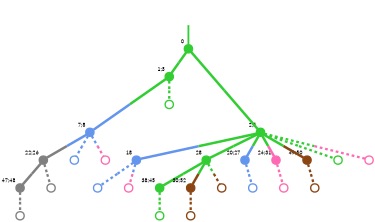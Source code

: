 strict digraph  {
graph[splines=false]; nodesep=0.7; rankdir=TB; ranksep=0.6; forcelabels=true; dpi=600; size=2.5;
0 [color="#32cd32ff", fillcolor="#32cd32ff", fixedsize=true, fontname=Lato, fontsize="12pt", height="0.25", label="", penwidth=3, shape=circle, style=filled, xlabel=0];
1 [color="#32cd32ff", fillcolor="#32cd32ff", fixedsize=true, fontname=Lato, fontsize="12pt", height="0.25", label="", penwidth=3, shape=circle, style=filled, xlabel="1;3"];
4 [color="#32cd32ff", fillcolor="#32cd32ff", fixedsize=true, fontname=Lato, fontsize="12pt", height="0.25", label="", penwidth=3, shape=circle, style=filled, xlabel="2;5"];
2 [color="#6495edff", fillcolor="#6495edff", fixedsize=true, fontname=Lato, fontsize="12pt", height="0.25", label="", penwidth=3, shape=circle, style=filled, xlabel="7;8"];
13 [color="#32cd32ff", fillcolor="#32cd32ff", fixedsize=true, fontname=Lato, fontsize="12pt", height="0.25", label="", penwidth=3, shape=circle, style=solid, xlabel=""];
7 [color="#808080ff", fillcolor="#808080ff", fixedsize=true, fontname=Lato, fontsize="12pt", height="0.25", label="", penwidth=3, shape=circle, style=filled, xlabel="22;26"];
16 [color="#6495edff", fillcolor="#6495edff", fixedsize=true, fontname=Lato, fontsize="12pt", height="0.25", label="", penwidth=3, shape=circle, style=solid, xlabel=""];
19 [color="#ff69b4ff", fillcolor="#ff69b4ff", fixedsize=true, fontname=Lato, fontsize="12pt", height="0.25", label="", penwidth=3, shape=circle, style=solid, xlabel=""];
3 [color="#6495edff", fillcolor="#6495edff", fixedsize=true, fontname=Lato, fontsize="12pt", height="0.25", label="", penwidth=3, shape=circle, style=filled, xlabel=18];
17 [color="#6495edff", fillcolor="#6495edff", fixedsize=true, fontname=Lato, fontsize="12pt", height="0.25", label="", penwidth=3, shape=circle, style=solid, xlabel=""];
20 [color="#ff69b4ff", fillcolor="#ff69b4ff", fixedsize=true, fontname=Lato, fontsize="12pt", height="0.25", label="", penwidth=3, shape=circle, style=solid, xlabel=""];
5 [color="#32cd32ff", fillcolor="#32cd32ff", fixedsize=true, fontname=Lato, fontsize="12pt", height="0.25", label="", penwidth=3, shape=circle, style=filled, xlabel=28];
6 [color="#6495edff", fillcolor="#6495edff", fixedsize=true, fontname=Lato, fontsize="12pt", height="0.25", label="", penwidth=3, shape=circle, style=filled, xlabel="20;27"];
8 [color="#ff69b4ff", fillcolor="#ff69b4ff", fixedsize=true, fontname=Lato, fontsize="12pt", height="0.25", label="", penwidth=3, shape=circle, style=filled, xlabel="24;31"];
11 [color="#8b4513ff", fillcolor="#8b4513ff", fixedsize=true, fontname=Lato, fontsize="12pt", height="0.25", label="", penwidth=3, shape=circle, style=filled, xlabel="49;50"];
14 [color="#32cd32ff", fillcolor="#32cd32ff", fixedsize=true, fontname=Lato, fontsize="12pt", height="0.25", label="", penwidth=3, shape=circle, style=solid, xlabel=""];
21 [color="#ff69b4ff", fillcolor="#ff69b4ff", fixedsize=true, fontname=Lato, fontsize="12pt", height="0.25", label="", penwidth=3, shape=circle, style=solid, xlabel=""];
9 [color="#32cd32ff", fillcolor="#32cd32ff", fixedsize=true, fontname=Lato, fontsize="12pt", height="0.25", label="", penwidth=3, shape=circle, style=filled, xlabel="38;45"];
12 [color="#8b4513ff", fillcolor="#8b4513ff", fixedsize=true, fontname=Lato, fontsize="12pt", height="0.25", label="", penwidth=3, shape=circle, style=filled, xlabel="30;52"];
25 [color="#8b4513ff", fillcolor="#8b4513ff", fixedsize=true, fontname=Lato, fontsize="12pt", height="0.25", label="", penwidth=3, shape=circle, style=solid, xlabel=""];
18 [color="#6495edff", fillcolor="#6495edff", fixedsize=true, fontname=Lato, fontsize="12pt", height="0.25", label="", penwidth=3, shape=circle, style=solid, xlabel=""];
10 [color="#808080ff", fillcolor="#808080ff", fixedsize=true, fontname=Lato, fontsize="12pt", height="0.25", label="", penwidth=3, shape=circle, style=filled, xlabel="47;48"];
23 [color="#808080ff", fillcolor="#808080ff", fixedsize=true, fontname=Lato, fontsize="12pt", height="0.25", label="", penwidth=3, shape=circle, style=solid, xlabel=""];
22 [color="#ff69b4ff", fillcolor="#ff69b4ff", fixedsize=true, fontname=Lato, fontsize="12pt", height="0.25", label="", penwidth=3, shape=circle, style=solid, xlabel=""];
15 [color="#32cd32ff", fillcolor="#32cd32ff", fixedsize=true, fontname=Lato, fontsize="12pt", height="0.25", label="", penwidth=3, shape=circle, style=solid, xlabel=""];
24 [color="#808080ff", fillcolor="#808080ff", fixedsize=true, fontname=Lato, fontsize="12pt", height="0.25", label="", penwidth=3, shape=circle, style=solid, xlabel=""];
26 [color="#8b4513ff", fillcolor="#8b4513ff", fixedsize=true, fontname=Lato, fontsize="12pt", height="0.25", label="", penwidth=3, shape=circle, style=solid, xlabel=""];
27 [color="#8b4513ff", fillcolor="#8b4513ff", fixedsize=true, fontname=Lato, fontsize="12pt", height="0.25", label="", penwidth=3, shape=circle, style=solid, xlabel=""];
normal [label="", penwidth=3, style=invis, xlabel=0];
0 -> 1  [arrowsize=0, color="#32cd32ff;0.5:#32cd32ff", minlen="1.3636363744735718", penwidth="5.5", style=solid];
0 -> 4  [arrowsize=0, color="#32cd32ff;0.5:#32cd32ff", minlen="3.0", penwidth="5.5", style=solid];
1 -> 2  [arrowsize=0, color="#32cd32ff;0.5:#6495edff", minlen="2.090909004211426", penwidth="5.5", style=solid];
1 -> 13  [arrowsize=0, color="#32cd32ff;0.5:#32cd32ff", minlen="1.0909091234207153", penwidth=5, style=dashed];
4 -> 3  [arrowsize=0, color="#32cd32ff;0.5:#6495edff", minlen="1.1818182468414307", penwidth="5.5", style=solid];
4 -> 5  [arrowsize=0, color="#32cd32ff;0.5:#32cd32ff", minlen="1.1818182468414307", penwidth="5.5", style=solid];
4 -> 6  [arrowsize=0, color="#32cd32ff;0.5:#6495edff", minlen="1.545454502105713", penwidth="5.5", style=solid];
4 -> 8  [arrowsize=0, color="#32cd32ff;0.5:#ff69b4ff", minlen="1.9090908765792847", penwidth="5.5", style=solid];
4 -> 11  [arrowsize=0, color="#32cd32ff;0.5:#8b4513ff", minlen="1.3636363744735718", penwidth="5.5", style=solid];
4 -> 14  [arrowsize=0, color="#32cd32ff;0.5:#32cd32ff", minlen="1.0909091234207153", penwidth=5, style=dashed];
4 -> 21  [arrowsize=0, color="#32cd32ff;0.5:#ff69b4ff", minlen="1.0909091234207153", penwidth=5, style=dashed];
2 -> 7  [arrowsize=0, color="#6495edff;0.5:#808080ff", minlen="1.545454502105713", penwidth="5.5", style=solid];
2 -> 16  [arrowsize=0, color="#6495edff;0.5:#6495edff", minlen="1.0909091234207153", penwidth=5, style=dashed];
2 -> 19  [arrowsize=0, color="#6495edff;0.5:#ff69b4ff", minlen="1.0909091234207153", penwidth=5, style=dashed];
7 -> 10  [arrowsize=0, color="#808080ff;0.5:#808080ff", minlen="1.3636363744735718", penwidth="5.5", style=solid];
7 -> 23  [arrowsize=0, color="#808080ff;0.5:#808080ff", minlen="1.0909091234207153", penwidth=5, style=dashed];
3 -> 17  [arrowsize=0, color="#6495edff;0.5:#6495edff", minlen="1.0909091234207153", penwidth=5, style=dashed];
3 -> 20  [arrowsize=0, color="#6495edff;0.5:#ff69b4ff", minlen="1.0909091234207153", penwidth=5, style=dashed];
5 -> 9  [arrowsize=0, color="#32cd32ff;0.5:#32cd32ff", minlen="1.3636363744735718", penwidth="5.5", style=solid];
5 -> 12  [arrowsize=0, color="#32cd32ff;0.5:#8b4513ff", minlen="1.3636363744735718", penwidth="5.5", style=solid];
5 -> 25  [arrowsize=0, color="#32cd32ff;0.5:#8b4513ff", minlen="1.0909091234207153", penwidth=5, style=dashed];
6 -> 18  [arrowsize=0, color="#6495edff;0.5:#6495edff", minlen="1.0909091234207153", penwidth=5, style=dashed];
8 -> 22  [arrowsize=0, color="#ff69b4ff;0.5:#ff69b4ff", minlen="1.0909091234207153", penwidth=5, style=dashed];
11 -> 26  [arrowsize=0, color="#8b4513ff;0.5:#8b4513ff", minlen="1.0909091234207153", penwidth=5, style=dashed];
9 -> 15  [arrowsize=0, color="#32cd32ff;0.5:#32cd32ff", minlen="1.0909091234207153", penwidth=5, style=dashed];
12 -> 27  [arrowsize=0, color="#8b4513ff;0.5:#8b4513ff", minlen="1.0909091234207153", penwidth=5, style=dashed];
10 -> 24  [arrowsize=0, color="#808080ff;0.5:#808080ff", minlen="1.0909091234207153", penwidth=5, style=dashed];
normal -> 0  [arrowsize=0, color="#32cd32ff", label="", penwidth=4, style=solid];
}
